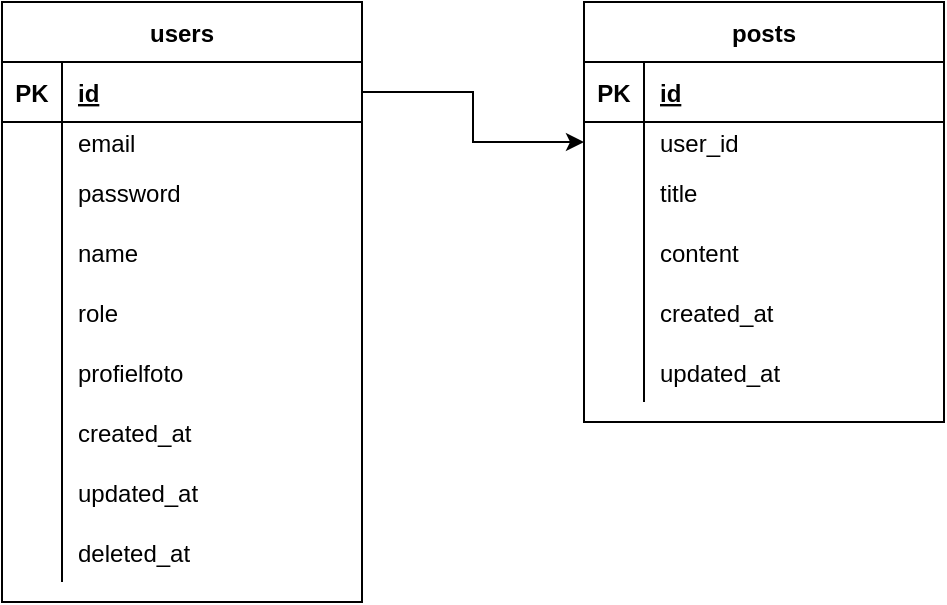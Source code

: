 <mxfile version="13.3.5" type="device"><diagram id="8fTtp-tyY5an8K42SKu8" name="Page-1"><mxGraphModel dx="1086" dy="966" grid="0" gridSize="10" guides="1" tooltips="1" connect="1" arrows="1" fold="1" page="1" pageScale="1" pageWidth="1169" pageHeight="827" math="0" shadow="0"><root><mxCell id="0"/><mxCell id="1" parent="0"/><mxCell id="inY4-c5jCDKR1inewDM6-1" value="users" style="shape=table;startSize=30;container=1;collapsible=1;childLayout=tableLayout;fixedRows=1;rowLines=0;fontStyle=1;align=center;resizeLast=1;" vertex="1" parent="1"><mxGeometry x="161" y="208" width="180" height="300" as="geometry"/></mxCell><mxCell id="inY4-c5jCDKR1inewDM6-2" value="" style="shape=partialRectangle;collapsible=0;dropTarget=0;pointerEvents=0;fillColor=none;top=0;left=0;bottom=1;right=0;points=[[0,0.5],[1,0.5]];portConstraint=eastwest;" vertex="1" parent="inY4-c5jCDKR1inewDM6-1"><mxGeometry y="30" width="180" height="30" as="geometry"/></mxCell><mxCell id="inY4-c5jCDKR1inewDM6-3" value="PK" style="shape=partialRectangle;connectable=0;fillColor=none;top=0;left=0;bottom=0;right=0;fontStyle=1;overflow=hidden;" vertex="1" parent="inY4-c5jCDKR1inewDM6-2"><mxGeometry width="30" height="30" as="geometry"/></mxCell><mxCell id="inY4-c5jCDKR1inewDM6-4" value="id" style="shape=partialRectangle;connectable=0;fillColor=none;top=0;left=0;bottom=0;right=0;align=left;spacingLeft=6;fontStyle=5;overflow=hidden;" vertex="1" parent="inY4-c5jCDKR1inewDM6-2"><mxGeometry x="30" width="150" height="30" as="geometry"/></mxCell><mxCell id="inY4-c5jCDKR1inewDM6-5" value="" style="shape=partialRectangle;collapsible=0;dropTarget=0;pointerEvents=0;fillColor=none;top=0;left=0;bottom=0;right=0;points=[[0,0.5],[1,0.5]];portConstraint=eastwest;" vertex="1" parent="inY4-c5jCDKR1inewDM6-1"><mxGeometry y="60" width="180" height="20" as="geometry"/></mxCell><mxCell id="inY4-c5jCDKR1inewDM6-6" value="" style="shape=partialRectangle;connectable=0;fillColor=none;top=0;left=0;bottom=0;right=0;editable=1;overflow=hidden;" vertex="1" parent="inY4-c5jCDKR1inewDM6-5"><mxGeometry width="30" height="20" as="geometry"/></mxCell><mxCell id="inY4-c5jCDKR1inewDM6-7" value="email" style="shape=partialRectangle;connectable=0;fillColor=none;top=0;left=0;bottom=0;right=0;align=left;spacingLeft=6;overflow=hidden;" vertex="1" parent="inY4-c5jCDKR1inewDM6-5"><mxGeometry x="30" width="150" height="20" as="geometry"/></mxCell><mxCell id="inY4-c5jCDKR1inewDM6-8" value="" style="shape=partialRectangle;collapsible=0;dropTarget=0;pointerEvents=0;fillColor=none;top=0;left=0;bottom=0;right=0;points=[[0,0.5],[1,0.5]];portConstraint=eastwest;" vertex="1" parent="inY4-c5jCDKR1inewDM6-1"><mxGeometry y="80" width="180" height="30" as="geometry"/></mxCell><mxCell id="inY4-c5jCDKR1inewDM6-9" value="" style="shape=partialRectangle;connectable=0;fillColor=none;top=0;left=0;bottom=0;right=0;editable=1;overflow=hidden;" vertex="1" parent="inY4-c5jCDKR1inewDM6-8"><mxGeometry width="30" height="30" as="geometry"/></mxCell><mxCell id="inY4-c5jCDKR1inewDM6-10" value="password" style="shape=partialRectangle;connectable=0;fillColor=none;top=0;left=0;bottom=0;right=0;align=left;spacingLeft=6;overflow=hidden;" vertex="1" parent="inY4-c5jCDKR1inewDM6-8"><mxGeometry x="30" width="150" height="30" as="geometry"/></mxCell><mxCell id="inY4-c5jCDKR1inewDM6-11" value="" style="shape=partialRectangle;collapsible=0;dropTarget=0;pointerEvents=0;fillColor=none;top=0;left=0;bottom=0;right=0;points=[[0,0.5],[1,0.5]];portConstraint=eastwest;" vertex="1" parent="inY4-c5jCDKR1inewDM6-1"><mxGeometry y="110" width="180" height="30" as="geometry"/></mxCell><mxCell id="inY4-c5jCDKR1inewDM6-12" value="" style="shape=partialRectangle;connectable=0;fillColor=none;top=0;left=0;bottom=0;right=0;editable=1;overflow=hidden;" vertex="1" parent="inY4-c5jCDKR1inewDM6-11"><mxGeometry width="30" height="30" as="geometry"/></mxCell><mxCell id="inY4-c5jCDKR1inewDM6-13" value="name" style="shape=partialRectangle;connectable=0;fillColor=none;top=0;left=0;bottom=0;right=0;align=left;spacingLeft=6;overflow=hidden;" vertex="1" parent="inY4-c5jCDKR1inewDM6-11"><mxGeometry x="30" width="150" height="30" as="geometry"/></mxCell><mxCell id="inY4-c5jCDKR1inewDM6-32" style="shape=partialRectangle;collapsible=0;dropTarget=0;pointerEvents=0;fillColor=none;top=0;left=0;bottom=0;right=0;points=[[0,0.5],[1,0.5]];portConstraint=eastwest;" vertex="1" parent="inY4-c5jCDKR1inewDM6-1"><mxGeometry y="140" width="180" height="30" as="geometry"/></mxCell><mxCell id="inY4-c5jCDKR1inewDM6-33" style="shape=partialRectangle;connectable=0;fillColor=none;top=0;left=0;bottom=0;right=0;editable=1;overflow=hidden;" vertex="1" parent="inY4-c5jCDKR1inewDM6-32"><mxGeometry width="30" height="30" as="geometry"/></mxCell><mxCell id="inY4-c5jCDKR1inewDM6-34" value="role" style="shape=partialRectangle;connectable=0;fillColor=none;top=0;left=0;bottom=0;right=0;align=left;spacingLeft=6;overflow=hidden;" vertex="1" parent="inY4-c5jCDKR1inewDM6-32"><mxGeometry x="30" width="150" height="30" as="geometry"/></mxCell><mxCell id="inY4-c5jCDKR1inewDM6-35" style="shape=partialRectangle;collapsible=0;dropTarget=0;pointerEvents=0;fillColor=none;top=0;left=0;bottom=0;right=0;points=[[0,0.5],[1,0.5]];portConstraint=eastwest;" vertex="1" parent="inY4-c5jCDKR1inewDM6-1"><mxGeometry y="170" width="180" height="30" as="geometry"/></mxCell><mxCell id="inY4-c5jCDKR1inewDM6-36" style="shape=partialRectangle;connectable=0;fillColor=none;top=0;left=0;bottom=0;right=0;editable=1;overflow=hidden;" vertex="1" parent="inY4-c5jCDKR1inewDM6-35"><mxGeometry width="30" height="30" as="geometry"/></mxCell><mxCell id="inY4-c5jCDKR1inewDM6-37" value="profielfoto" style="shape=partialRectangle;connectable=0;fillColor=none;top=0;left=0;bottom=0;right=0;align=left;spacingLeft=6;overflow=hidden;" vertex="1" parent="inY4-c5jCDKR1inewDM6-35"><mxGeometry x="30" width="150" height="30" as="geometry"/></mxCell><mxCell id="inY4-c5jCDKR1inewDM6-38" style="shape=partialRectangle;collapsible=0;dropTarget=0;pointerEvents=0;fillColor=none;top=0;left=0;bottom=0;right=0;points=[[0,0.5],[1,0.5]];portConstraint=eastwest;" vertex="1" parent="inY4-c5jCDKR1inewDM6-1"><mxGeometry y="200" width="180" height="30" as="geometry"/></mxCell><mxCell id="inY4-c5jCDKR1inewDM6-39" style="shape=partialRectangle;connectable=0;fillColor=none;top=0;left=0;bottom=0;right=0;editable=1;overflow=hidden;" vertex="1" parent="inY4-c5jCDKR1inewDM6-38"><mxGeometry width="30" height="30" as="geometry"/></mxCell><mxCell id="inY4-c5jCDKR1inewDM6-40" value="created_at" style="shape=partialRectangle;connectable=0;fillColor=none;top=0;left=0;bottom=0;right=0;align=left;spacingLeft=6;overflow=hidden;" vertex="1" parent="inY4-c5jCDKR1inewDM6-38"><mxGeometry x="30" width="150" height="30" as="geometry"/></mxCell><mxCell id="inY4-c5jCDKR1inewDM6-47" style="shape=partialRectangle;collapsible=0;dropTarget=0;pointerEvents=0;fillColor=none;top=0;left=0;bottom=0;right=0;points=[[0,0.5],[1,0.5]];portConstraint=eastwest;" vertex="1" parent="inY4-c5jCDKR1inewDM6-1"><mxGeometry y="230" width="180" height="30" as="geometry"/></mxCell><mxCell id="inY4-c5jCDKR1inewDM6-48" style="shape=partialRectangle;connectable=0;fillColor=none;top=0;left=0;bottom=0;right=0;editable=1;overflow=hidden;" vertex="1" parent="inY4-c5jCDKR1inewDM6-47"><mxGeometry width="30" height="30" as="geometry"/></mxCell><mxCell id="inY4-c5jCDKR1inewDM6-49" value="updated_at" style="shape=partialRectangle;connectable=0;fillColor=none;top=0;left=0;bottom=0;right=0;align=left;spacingLeft=6;overflow=hidden;" vertex="1" parent="inY4-c5jCDKR1inewDM6-47"><mxGeometry x="30" width="150" height="30" as="geometry"/></mxCell><mxCell id="inY4-c5jCDKR1inewDM6-44" style="shape=partialRectangle;collapsible=0;dropTarget=0;pointerEvents=0;fillColor=none;top=0;left=0;bottom=0;right=0;points=[[0,0.5],[1,0.5]];portConstraint=eastwest;" vertex="1" parent="inY4-c5jCDKR1inewDM6-1"><mxGeometry y="260" width="180" height="30" as="geometry"/></mxCell><mxCell id="inY4-c5jCDKR1inewDM6-45" style="shape=partialRectangle;connectable=0;fillColor=none;top=0;left=0;bottom=0;right=0;editable=1;overflow=hidden;" vertex="1" parent="inY4-c5jCDKR1inewDM6-44"><mxGeometry width="30" height="30" as="geometry"/></mxCell><mxCell id="inY4-c5jCDKR1inewDM6-46" value="deleted_at" style="shape=partialRectangle;connectable=0;fillColor=none;top=0;left=0;bottom=0;right=0;align=left;spacingLeft=6;overflow=hidden;" vertex="1" parent="inY4-c5jCDKR1inewDM6-44"><mxGeometry x="30" width="150" height="30" as="geometry"/></mxCell><mxCell id="inY4-c5jCDKR1inewDM6-78" value="" style="edgeStyle=orthogonalEdgeStyle;rounded=0;orthogonalLoop=1;jettySize=auto;html=1;entryX=0;entryY=0.5;entryDx=0;entryDy=0;" edge="1" parent="1" source="inY4-c5jCDKR1inewDM6-2" target="inY4-c5jCDKR1inewDM6-54"><mxGeometry relative="1" as="geometry"/></mxCell><mxCell id="inY4-c5jCDKR1inewDM6-50" value="posts" style="shape=table;startSize=30;container=1;collapsible=1;childLayout=tableLayout;fixedRows=1;rowLines=0;fontStyle=1;align=center;resizeLast=1;" vertex="1" parent="1"><mxGeometry x="452" y="208" width="180" height="210" as="geometry"/></mxCell><mxCell id="inY4-c5jCDKR1inewDM6-51" value="" style="shape=partialRectangle;collapsible=0;dropTarget=0;pointerEvents=0;fillColor=none;top=0;left=0;bottom=1;right=0;points=[[0,0.5],[1,0.5]];portConstraint=eastwest;" vertex="1" parent="inY4-c5jCDKR1inewDM6-50"><mxGeometry y="30" width="180" height="30" as="geometry"/></mxCell><mxCell id="inY4-c5jCDKR1inewDM6-52" value="PK" style="shape=partialRectangle;connectable=0;fillColor=none;top=0;left=0;bottom=0;right=0;fontStyle=1;overflow=hidden;" vertex="1" parent="inY4-c5jCDKR1inewDM6-51"><mxGeometry width="30" height="30" as="geometry"/></mxCell><mxCell id="inY4-c5jCDKR1inewDM6-53" value="id" style="shape=partialRectangle;connectable=0;fillColor=none;top=0;left=0;bottom=0;right=0;align=left;spacingLeft=6;fontStyle=5;overflow=hidden;" vertex="1" parent="inY4-c5jCDKR1inewDM6-51"><mxGeometry x="30" width="150" height="30" as="geometry"/></mxCell><mxCell id="inY4-c5jCDKR1inewDM6-54" value="" style="shape=partialRectangle;collapsible=0;dropTarget=0;pointerEvents=0;fillColor=none;top=0;left=0;bottom=0;right=0;points=[[0,0.5],[1,0.5]];portConstraint=eastwest;" vertex="1" parent="inY4-c5jCDKR1inewDM6-50"><mxGeometry y="60" width="180" height="20" as="geometry"/></mxCell><mxCell id="inY4-c5jCDKR1inewDM6-55" value="" style="shape=partialRectangle;connectable=0;fillColor=none;top=0;left=0;bottom=0;right=0;editable=1;overflow=hidden;" vertex="1" parent="inY4-c5jCDKR1inewDM6-54"><mxGeometry width="30" height="20" as="geometry"/></mxCell><mxCell id="inY4-c5jCDKR1inewDM6-56" value="user_id" style="shape=partialRectangle;connectable=0;fillColor=none;top=0;left=0;bottom=0;right=0;align=left;spacingLeft=6;overflow=hidden;" vertex="1" parent="inY4-c5jCDKR1inewDM6-54"><mxGeometry x="30" width="150" height="20" as="geometry"/></mxCell><mxCell id="inY4-c5jCDKR1inewDM6-57" value="" style="shape=partialRectangle;collapsible=0;dropTarget=0;pointerEvents=0;fillColor=none;top=0;left=0;bottom=0;right=0;points=[[0,0.5],[1,0.5]];portConstraint=eastwest;" vertex="1" parent="inY4-c5jCDKR1inewDM6-50"><mxGeometry y="80" width="180" height="30" as="geometry"/></mxCell><mxCell id="inY4-c5jCDKR1inewDM6-58" value="" style="shape=partialRectangle;connectable=0;fillColor=none;top=0;left=0;bottom=0;right=0;editable=1;overflow=hidden;" vertex="1" parent="inY4-c5jCDKR1inewDM6-57"><mxGeometry width="30" height="30" as="geometry"/></mxCell><mxCell id="inY4-c5jCDKR1inewDM6-59" value="title" style="shape=partialRectangle;connectable=0;fillColor=none;top=0;left=0;bottom=0;right=0;align=left;spacingLeft=6;overflow=hidden;" vertex="1" parent="inY4-c5jCDKR1inewDM6-57"><mxGeometry x="30" width="150" height="30" as="geometry"/></mxCell><mxCell id="inY4-c5jCDKR1inewDM6-60" value="" style="shape=partialRectangle;collapsible=0;dropTarget=0;pointerEvents=0;fillColor=none;top=0;left=0;bottom=0;right=0;points=[[0,0.5],[1,0.5]];portConstraint=eastwest;" vertex="1" parent="inY4-c5jCDKR1inewDM6-50"><mxGeometry y="110" width="180" height="30" as="geometry"/></mxCell><mxCell id="inY4-c5jCDKR1inewDM6-61" value="" style="shape=partialRectangle;connectable=0;fillColor=none;top=0;left=0;bottom=0;right=0;editable=1;overflow=hidden;" vertex="1" parent="inY4-c5jCDKR1inewDM6-60"><mxGeometry width="30" height="30" as="geometry"/></mxCell><mxCell id="inY4-c5jCDKR1inewDM6-62" value="content" style="shape=partialRectangle;connectable=0;fillColor=none;top=0;left=0;bottom=0;right=0;align=left;spacingLeft=6;overflow=hidden;" vertex="1" parent="inY4-c5jCDKR1inewDM6-60"><mxGeometry x="30" width="150" height="30" as="geometry"/></mxCell><mxCell id="inY4-c5jCDKR1inewDM6-69" style="shape=partialRectangle;collapsible=0;dropTarget=0;pointerEvents=0;fillColor=none;top=0;left=0;bottom=0;right=0;points=[[0,0.5],[1,0.5]];portConstraint=eastwest;" vertex="1" parent="inY4-c5jCDKR1inewDM6-50"><mxGeometry y="140" width="180" height="30" as="geometry"/></mxCell><mxCell id="inY4-c5jCDKR1inewDM6-70" style="shape=partialRectangle;connectable=0;fillColor=none;top=0;left=0;bottom=0;right=0;editable=1;overflow=hidden;" vertex="1" parent="inY4-c5jCDKR1inewDM6-69"><mxGeometry width="30" height="30" as="geometry"/></mxCell><mxCell id="inY4-c5jCDKR1inewDM6-71" value="created_at" style="shape=partialRectangle;connectable=0;fillColor=none;top=0;left=0;bottom=0;right=0;align=left;spacingLeft=6;overflow=hidden;" vertex="1" parent="inY4-c5jCDKR1inewDM6-69"><mxGeometry x="30" width="150" height="30" as="geometry"/></mxCell><mxCell id="inY4-c5jCDKR1inewDM6-72" style="shape=partialRectangle;collapsible=0;dropTarget=0;pointerEvents=0;fillColor=none;top=0;left=0;bottom=0;right=0;points=[[0,0.5],[1,0.5]];portConstraint=eastwest;" vertex="1" parent="inY4-c5jCDKR1inewDM6-50"><mxGeometry y="170" width="180" height="30" as="geometry"/></mxCell><mxCell id="inY4-c5jCDKR1inewDM6-73" style="shape=partialRectangle;connectable=0;fillColor=none;top=0;left=0;bottom=0;right=0;editable=1;overflow=hidden;" vertex="1" parent="inY4-c5jCDKR1inewDM6-72"><mxGeometry width="30" height="30" as="geometry"/></mxCell><mxCell id="inY4-c5jCDKR1inewDM6-74" value="updated_at" style="shape=partialRectangle;connectable=0;fillColor=none;top=0;left=0;bottom=0;right=0;align=left;spacingLeft=6;overflow=hidden;" vertex="1" parent="inY4-c5jCDKR1inewDM6-72"><mxGeometry x="30" width="150" height="30" as="geometry"/></mxCell></root></mxGraphModel></diagram></mxfile>
